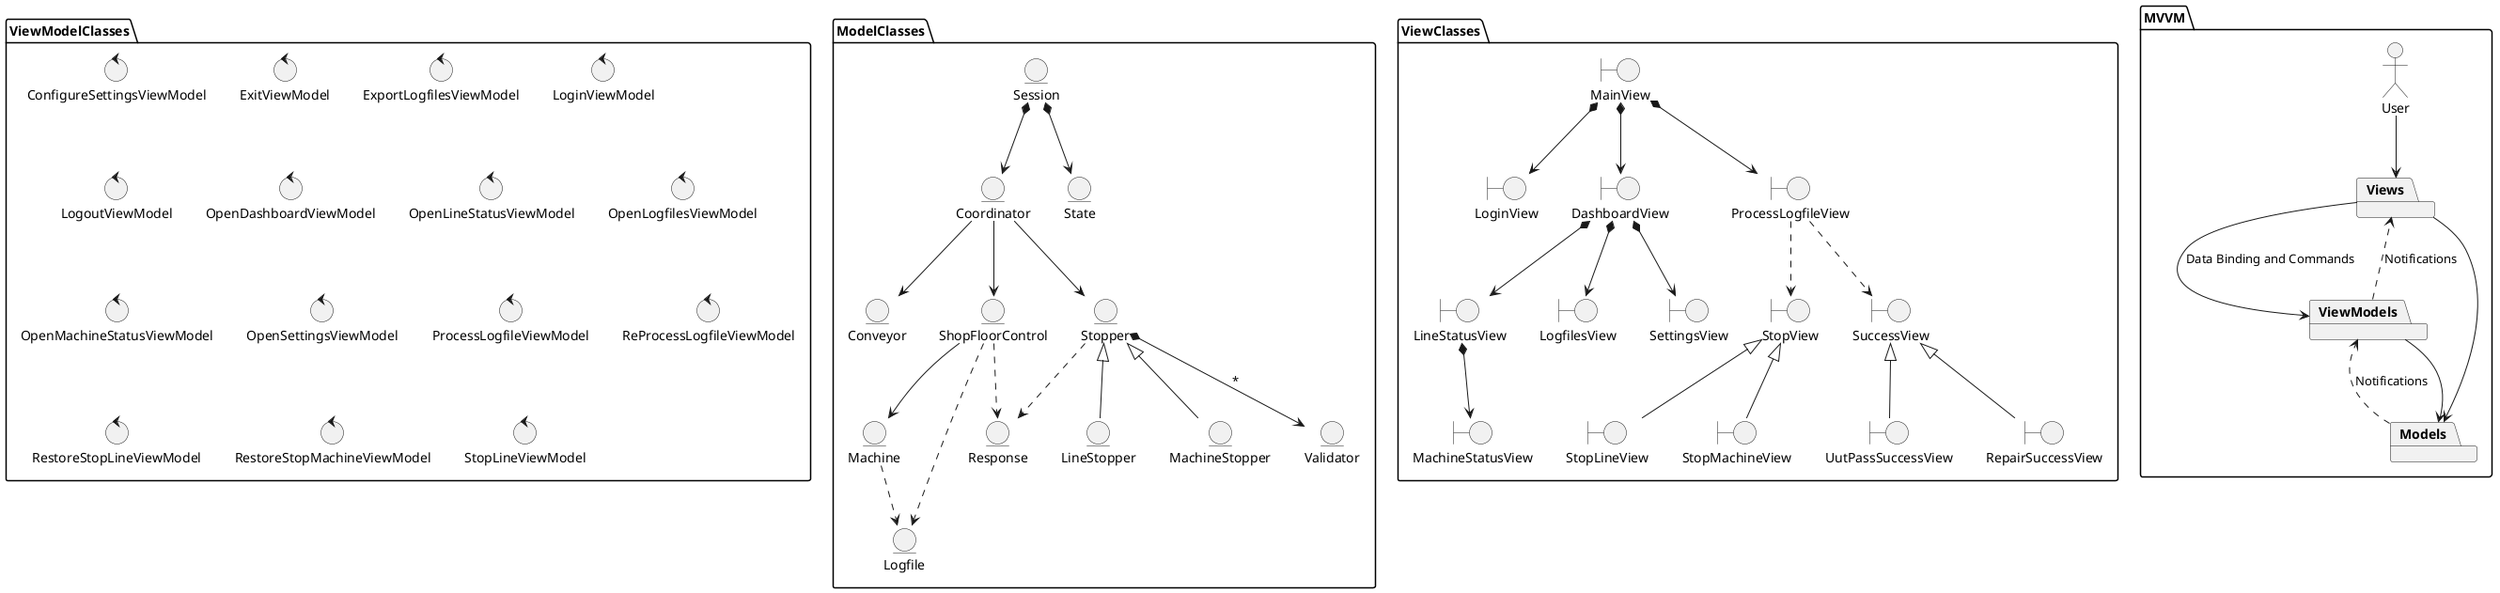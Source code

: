 @startuml architectureAnalisys

package ModelClasses{
    entity Session
    entity Coordinator
    entity Machine
    entity Conveyor
    entity Logfile
    entity Response
    entity ShopFloorControl
    entity Stopper
    entity LineStopper
    entity MachineStopper
    entity State
    entity Validator

    Session *--> Coordinator
    Session *--> State

    Coordinator --> ShopFloorControl
    Coordinator --> Conveyor
    Coordinator --> Stopper

    Machine ..> Logfile

    ShopFloorControl --> Machine
    ShopFloorControl ..> Logfile
    ShopFloorControl ..> Response

    Stopper <|-- MachineStopper
    Stopper <|-- LineStopper
    Stopper ..> Response
    Stopper *--> Validator : *
}

package ViewModelClasses {
    control ConfigureSettingsViewModel
    control ExitViewModel
    control ExportLogfilesViewModel
    control LoginViewModel
    control LogoutViewModel
    control OpenDashboardViewModel
    control OpenLineStatusViewModel
    control OpenLogfilesViewModel
    control OpenMachineStatusViewModel
    control OpenSettingsViewModel
    control ProcessLogfileViewModel
    control ReProcessLogfileViewModel
    control RestoreStopLineViewModel
    control RestoreStopMachineViewModel
    control StopLineViewModel
}

package ViewClasses {
    boundary MainView
    boundary LoginView
    boundary DashboardView
    boundary LineStatusView
    boundary MachineStatusView
    boundary LogfilesView
    boundary SettingsView
    boundary ProcessLogfileView
    boundary StopView
    boundary StopLineView
    boundary StopMachineView
    boundary StopMachineView
    boundary SuccessView
    boundary UutPassSuccessView
    boundary RepairSuccessView

    MainView *--> DashboardView
    MainView *--> LoginView
    MainView *--> ProcessLogfileView

    ProcessLogfileView ..> StopView
    ProcessLogfileView ..> SuccessView

    StopView <|-- StopLineView
    StopView <|-- StopMachineView

    SuccessView <|-- UutPassSuccessView
    SuccessView <|-- RepairSuccessView

    DashboardView *--> LineStatusView
    DashboardView *--> LogfilesView
    DashboardView *--> SettingsView

    LineStatusView *--> MachineStatusView
}

package MVVM {
    package Views
    package ViewModels
    package Models

    :User: --> Views
    Views --> ViewModels : Data Binding and Commands
    Views --> Models

    ViewModels ..> Views : Notifications
    ViewModels --> Models

    Models ..> ViewModels : Notifications
}

@enduml